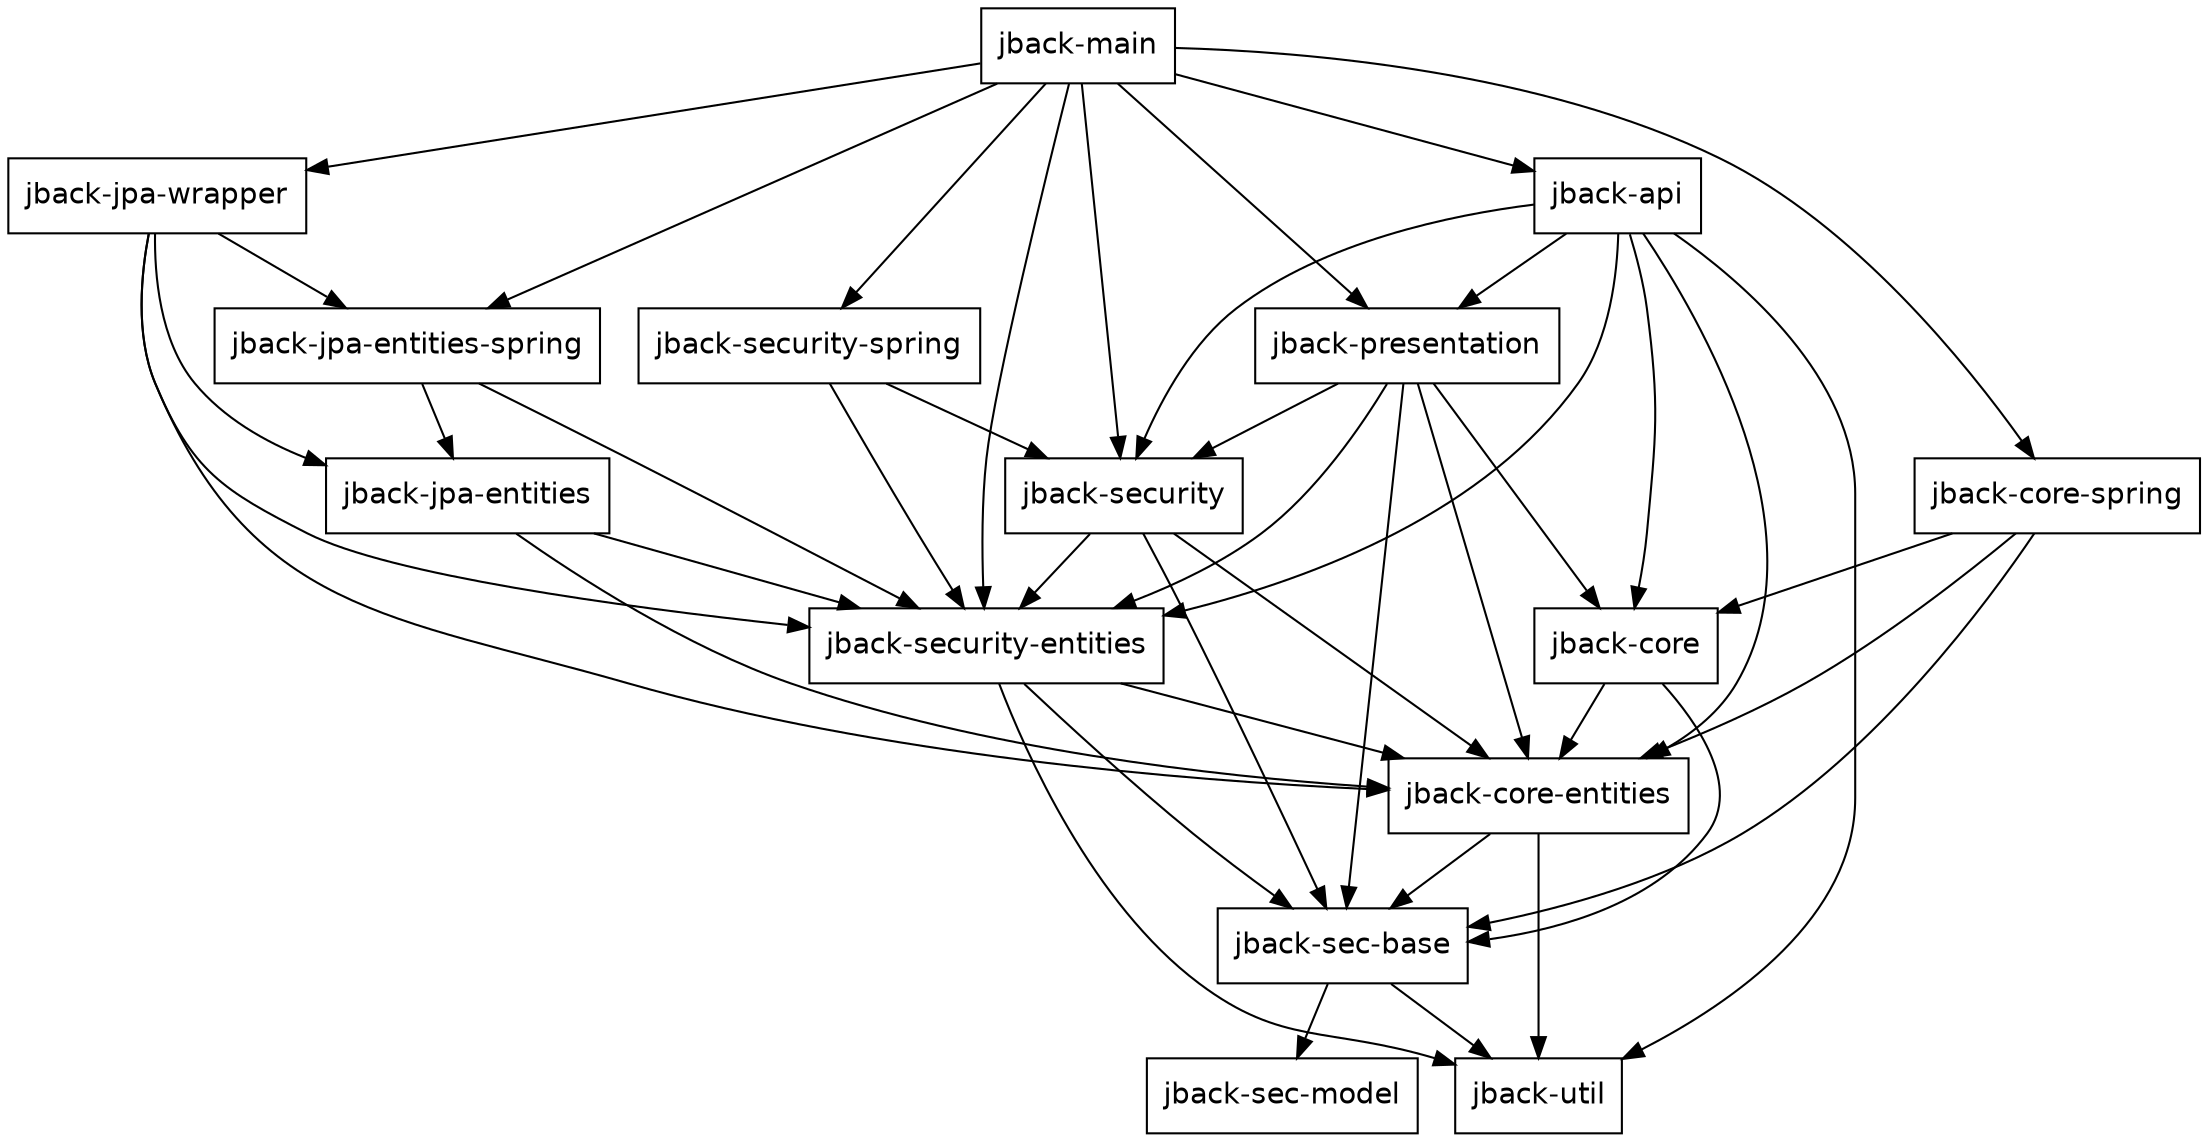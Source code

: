 digraph G {

  node [ shape="box", fontname="helvetica" ];

  "jback-main" -> "jback-api";
  "jback-main" -> "jback-core-spring";
  "jback-main" -> "jback-jpa-entities-spring";
  "jback-main" -> "jback-jpa-wrapper";
  "jback-main" -> "jback-presentation";
  "jback-main" -> "jback-security";
  "jback-main" -> "jback-security-entities";
  "jback-main" -> "jback-security-spring";
  "jback-jpa-wrapper" -> "jback-core-entities";
  "jback-jpa-wrapper" -> "jback-jpa-entities";
  "jback-jpa-wrapper" -> "jback-jpa-entities-spring";
  "jback-jpa-wrapper" -> "jback-security-entities";
  "jback-jpa-entities-spring" -> "jback-jpa-entities";
  "jback-jpa-entities-spring" -> "jback-security-entities";
  "jback-jpa-entities" -> "jback-core-entities";
  "jback-jpa-entities" -> "jback-security-entities";
  "jback-api" -> "jback-core";
  "jback-api" -> "jback-core-entities";
  "jback-api" -> "jback-presentation";
  "jback-api" -> "jback-security";
  "jback-api" -> "jback-security-entities";
  "jback-api" -> "jback-util";
  "jback-presentation" -> "jback-core";
  "jback-presentation" -> "jback-core-entities";
  "jback-presentation" -> "jback-sec-base";
  "jback-presentation" -> "jback-security";
  "jback-presentation" -> "jback-security-entities";
  "jback-security" -> "jback-core-entities";
  "jback-security" -> "jback-sec-base";
  "jback-security" -> "jback-security-entities";
  "jback-security-entities" -> "jback-core-entities";
  "jback-security-entities" -> "jback-sec-base";
  "jback-security-entities" -> "jback-util";
  "jback-security-spring" -> "jback-security";
  "jback-security-spring" -> "jback-security-entities";
  "jback-core" -> "jback-core-entities";
  "jback-core" -> "jback-sec-base";
  "jback-core-entities" -> "jback-sec-base";
  "jback-core-entities" -> "jback-util";
  "jback-core-spring" -> "jback-core";
  "jback-core-spring" -> "jback-core-entities";
  "jback-core-spring" -> "jback-sec-base";
  "jback-sec-base" -> "jback-sec-model";
  "jback-sec-base" -> "jback-util";
}